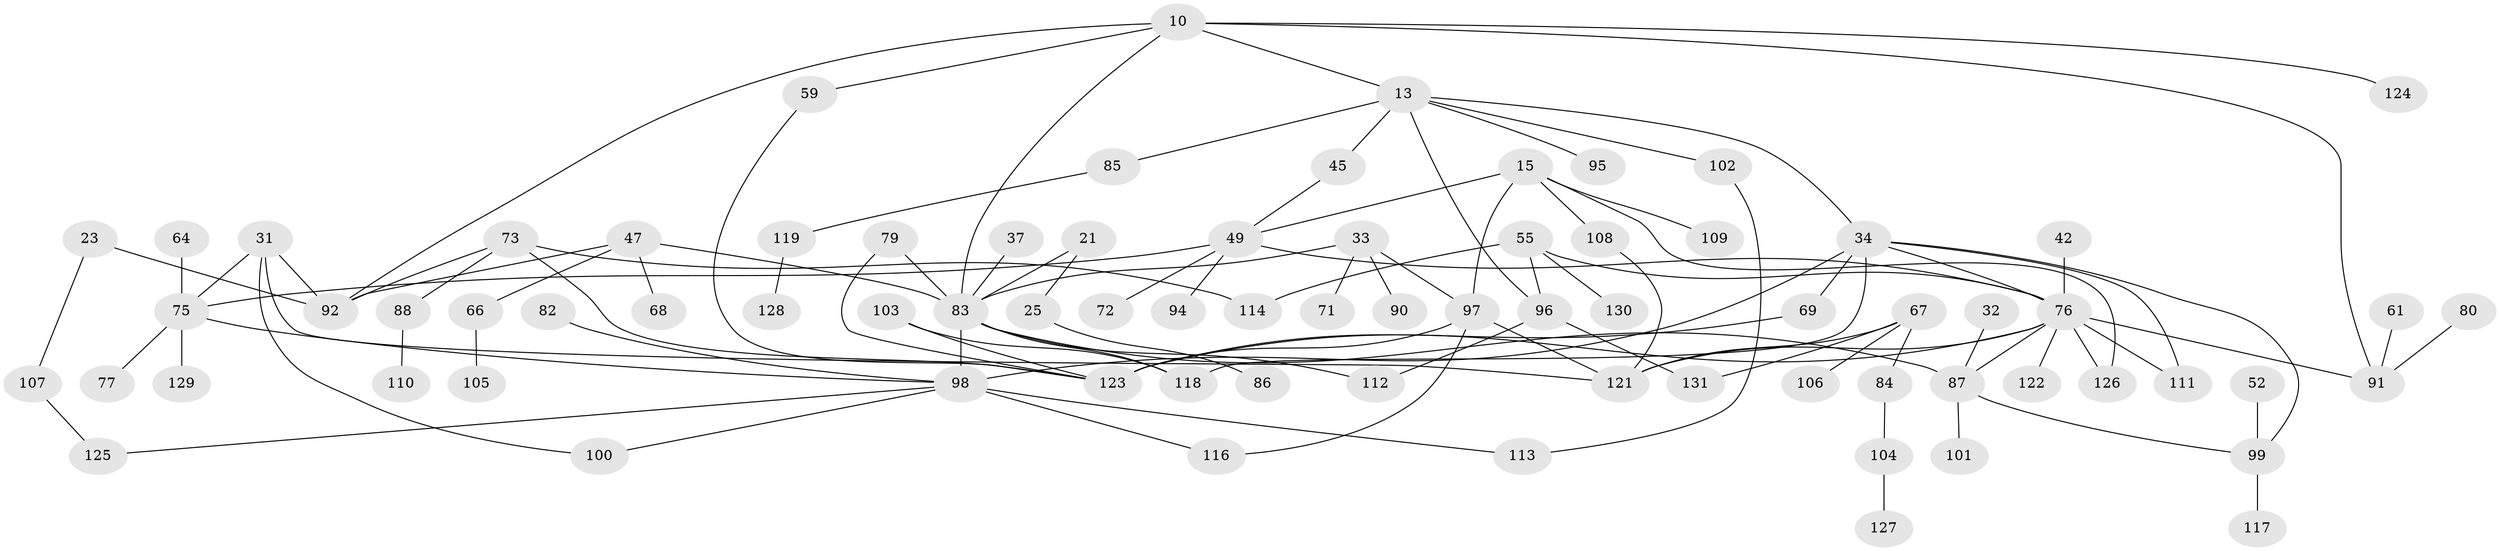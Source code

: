 // original degree distribution, {3: 0.183206106870229, 6: 0.05343511450381679, 4: 0.09923664122137404, 7: 0.022900763358778626, 8: 0.007633587786259542, 2: 0.33587786259541985, 5: 0.030534351145038167, 1: 0.26717557251908397}
// Generated by graph-tools (version 1.1) at 2025/45/03/04/25 21:45:27]
// undirected, 78 vertices, 106 edges
graph export_dot {
graph [start="1"]
  node [color=gray90,style=filled];
  10;
  13 [super="+12"];
  15;
  21;
  23;
  25;
  31;
  32;
  33;
  34 [super="+9"];
  37;
  42;
  45 [super="+27"];
  47;
  49 [super="+2"];
  52;
  55;
  59;
  61;
  64;
  66;
  67;
  68;
  69;
  71;
  72;
  73 [super="+53+62"];
  75 [super="+26"];
  76 [super="+6+7"];
  77;
  79;
  80;
  82;
  83 [super="+19+28+24+36+63"];
  84;
  85;
  86;
  87 [super="+20"];
  88;
  90;
  91 [super="+48+30+43"];
  92 [super="+17+41"];
  94;
  95;
  96;
  97 [super="+54"];
  98 [super="+44+81"];
  99 [super="+38"];
  100;
  101;
  102;
  103 [super="+16"];
  104;
  105;
  106;
  107;
  108 [super="+89"];
  109;
  110;
  111 [super="+18"];
  112;
  113;
  114;
  116;
  117;
  118 [super="+115"];
  119;
  121 [super="+50"];
  122;
  123 [super="+57+65+120"];
  124;
  125;
  126 [super="+58+74"];
  127;
  128;
  129 [super="+11"];
  130;
  131;
  10 -- 59;
  10 -- 124;
  10 -- 13 [weight=2];
  10 -- 83 [weight=2];
  10 -- 92;
  10 -- 91;
  13 -- 95;
  13 -- 96;
  13 -- 85;
  13 -- 102;
  13 -- 34;
  13 -- 45;
  15 -- 97;
  15 -- 109;
  15 -- 49 [weight=2];
  15 -- 126;
  15 -- 108;
  21 -- 25;
  21 -- 83;
  23 -- 107;
  23 -- 92;
  25 -- 86;
  31 -- 100;
  31 -- 75;
  31 -- 92;
  31 -- 121;
  32 -- 87;
  33 -- 71;
  33 -- 90;
  33 -- 83;
  33 -- 97;
  34 -- 69;
  34 -- 76 [weight=2];
  34 -- 118 [weight=2];
  34 -- 99;
  34 -- 98;
  34 -- 111;
  37 -- 83;
  42 -- 76;
  45 -- 49;
  47 -- 66;
  47 -- 68;
  47 -- 92;
  47 -- 83;
  49 -- 72;
  49 -- 75 [weight=2];
  49 -- 94;
  49 -- 76;
  52 -- 99;
  55 -- 96;
  55 -- 114;
  55 -- 130;
  55 -- 76;
  59 -- 123;
  61 -- 91;
  64 -- 75;
  66 -- 105;
  67 -- 84;
  67 -- 106;
  67 -- 131;
  67 -- 121;
  69 -- 123;
  73 -- 88;
  73 -- 123;
  73 -- 114;
  73 -- 92;
  75 -- 77;
  75 -- 98;
  75 -- 129;
  76 -- 111;
  76 -- 122;
  76 -- 91;
  76 -- 87;
  76 -- 126 [weight=2];
  76 -- 123 [weight=3];
  76 -- 121;
  79 -- 83;
  79 -- 123;
  80 -- 91;
  82 -- 98;
  83 -- 98 [weight=2];
  83 -- 118;
  83 -- 112;
  83 -- 87;
  84 -- 104;
  85 -- 119;
  87 -- 101;
  87 -- 99;
  88 -- 110;
  96 -- 131;
  96 -- 112;
  97 -- 116;
  97 -- 121;
  97 -- 123;
  98 -- 125;
  98 -- 113;
  98 -- 100;
  98 -- 116;
  99 -- 117;
  102 -- 113;
  103 -- 123;
  103 -- 118;
  104 -- 127;
  107 -- 125;
  108 -- 121;
  119 -- 128;
}
